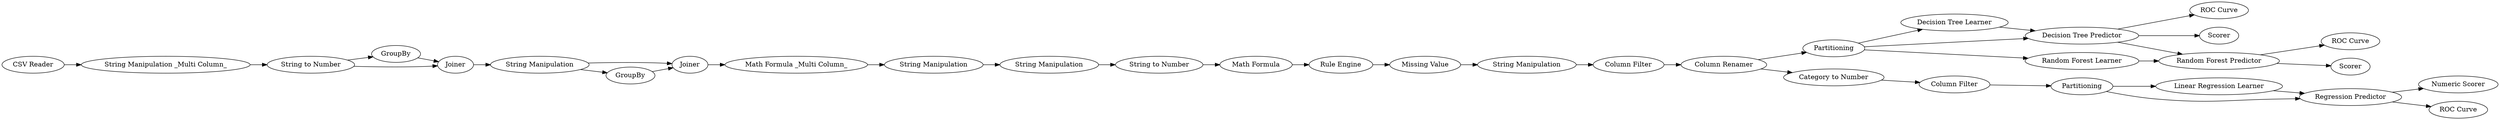 digraph {
	"7723180373917902318_142" [label="Random Forest Predictor"]
	"-4960048656859430541_112" [label=Joiner]
	"7723180373917902318_144" [label="ROC Curve"]
	"-4960048656859430541_121" [label="Missing Value"]
	"7723180373917902318_125" [label=Partitioning]
	"-4960048656859430541_123" [label="Column Renamer"]
	"7723180373917902318_130" [label="Linear Regression Learner"]
	"-4960048656859430541_95" [label=GroupBy]
	"7723180373917902318_137" [label="Category to Number"]
	"7723180373917902318_126" [label="Decision Tree Learner"]
	"-4960048656859430541_90" [label="String to Number"]
	"7723180373917902318_139" [label="Numeric Scorer"]
	"-4960048656859430541_122" [label="String Manipulation"]
	"7723180373917902318_141" [label="Random Forest Learner"]
	"7723180373917902318_89" [label="CSV Reader"]
	"-4960048656859430541_110" [label="String Manipulation _Multi Column_"]
	"-4960048656859430541_120" [label="Rule Engine"]
	"7723180373917902318_132" [label="Decision Tree Predictor"]
	"7723180373917902318_140" [label="Column Filter"]
	"7723180373917902318_128" [label="ROC Curve"]
	"-4960048656859430541_116" [label="String Manipulation"]
	"-4960048656859430541_113" [label=GroupBy]
	"-4960048656859430541_124" [label="Column Filter"]
	"-4960048656859430541_118" [label="Math Formula"]
	"7723180373917902318_138" [label=Partitioning]
	"-4960048656859430541_114" [label="Math Formula _Multi Column_"]
	"7723180373917902318_135" [label="ROC Curve"]
	"7723180373917902318_133" [label="Regression Predictor"]
	"-4960048656859430541_117" [label="String to Number"]
	"7723180373917902318_127" [label=Scorer]
	"7723180373917902318_143" [label=Scorer]
	"-4960048656859430541_94" [label=Joiner]
	"-4960048656859430541_115" [label="String Manipulation"]
	"-4960048656859430541_111" [label="String Manipulation"]
	"-4960048656859430541_123" -> "7723180373917902318_125"
	"7723180373917902318_89" -> "-4960048656859430541_110"
	"7723180373917902318_141" -> "7723180373917902318_142"
	"-4960048656859430541_121" -> "-4960048656859430541_122"
	"7723180373917902318_142" -> "7723180373917902318_144"
	"7723180373917902318_125" -> "7723180373917902318_126"
	"-4960048656859430541_115" -> "-4960048656859430541_116"
	"-4960048656859430541_117" -> "-4960048656859430541_118"
	"-4960048656859430541_112" -> "-4960048656859430541_114"
	"-4960048656859430541_111" -> "-4960048656859430541_113"
	"7723180373917902318_125" -> "7723180373917902318_141"
	"7723180373917902318_138" -> "7723180373917902318_133"
	"7723180373917902318_133" -> "7723180373917902318_139"
	"-4960048656859430541_122" -> "-4960048656859430541_124"
	"-4960048656859430541_90" -> "-4960048656859430541_95"
	"-4960048656859430541_111" -> "-4960048656859430541_112"
	"7723180373917902318_132" -> "7723180373917902318_127"
	"7723180373917902318_138" -> "7723180373917902318_130"
	"7723180373917902318_132" -> "7723180373917902318_142"
	"-4960048656859430541_124" -> "-4960048656859430541_123"
	"-4960048656859430541_123" -> "7723180373917902318_137"
	"-4960048656859430541_95" -> "-4960048656859430541_94"
	"-4960048656859430541_110" -> "-4960048656859430541_90"
	"-4960048656859430541_116" -> "-4960048656859430541_117"
	"7723180373917902318_125" -> "7723180373917902318_132"
	"-4960048656859430541_118" -> "-4960048656859430541_120"
	"7723180373917902318_142" -> "7723180373917902318_143"
	"7723180373917902318_132" -> "7723180373917902318_128"
	"7723180373917902318_137" -> "7723180373917902318_140"
	"-4960048656859430541_94" -> "-4960048656859430541_111"
	"-4960048656859430541_90" -> "-4960048656859430541_94"
	"7723180373917902318_140" -> "7723180373917902318_138"
	"7723180373917902318_133" -> "7723180373917902318_135"
	"7723180373917902318_126" -> "7723180373917902318_132"
	"7723180373917902318_130" -> "7723180373917902318_133"
	"-4960048656859430541_114" -> "-4960048656859430541_115"
	"-4960048656859430541_120" -> "-4960048656859430541_121"
	"-4960048656859430541_113" -> "-4960048656859430541_112"
	rankdir=LR
}
